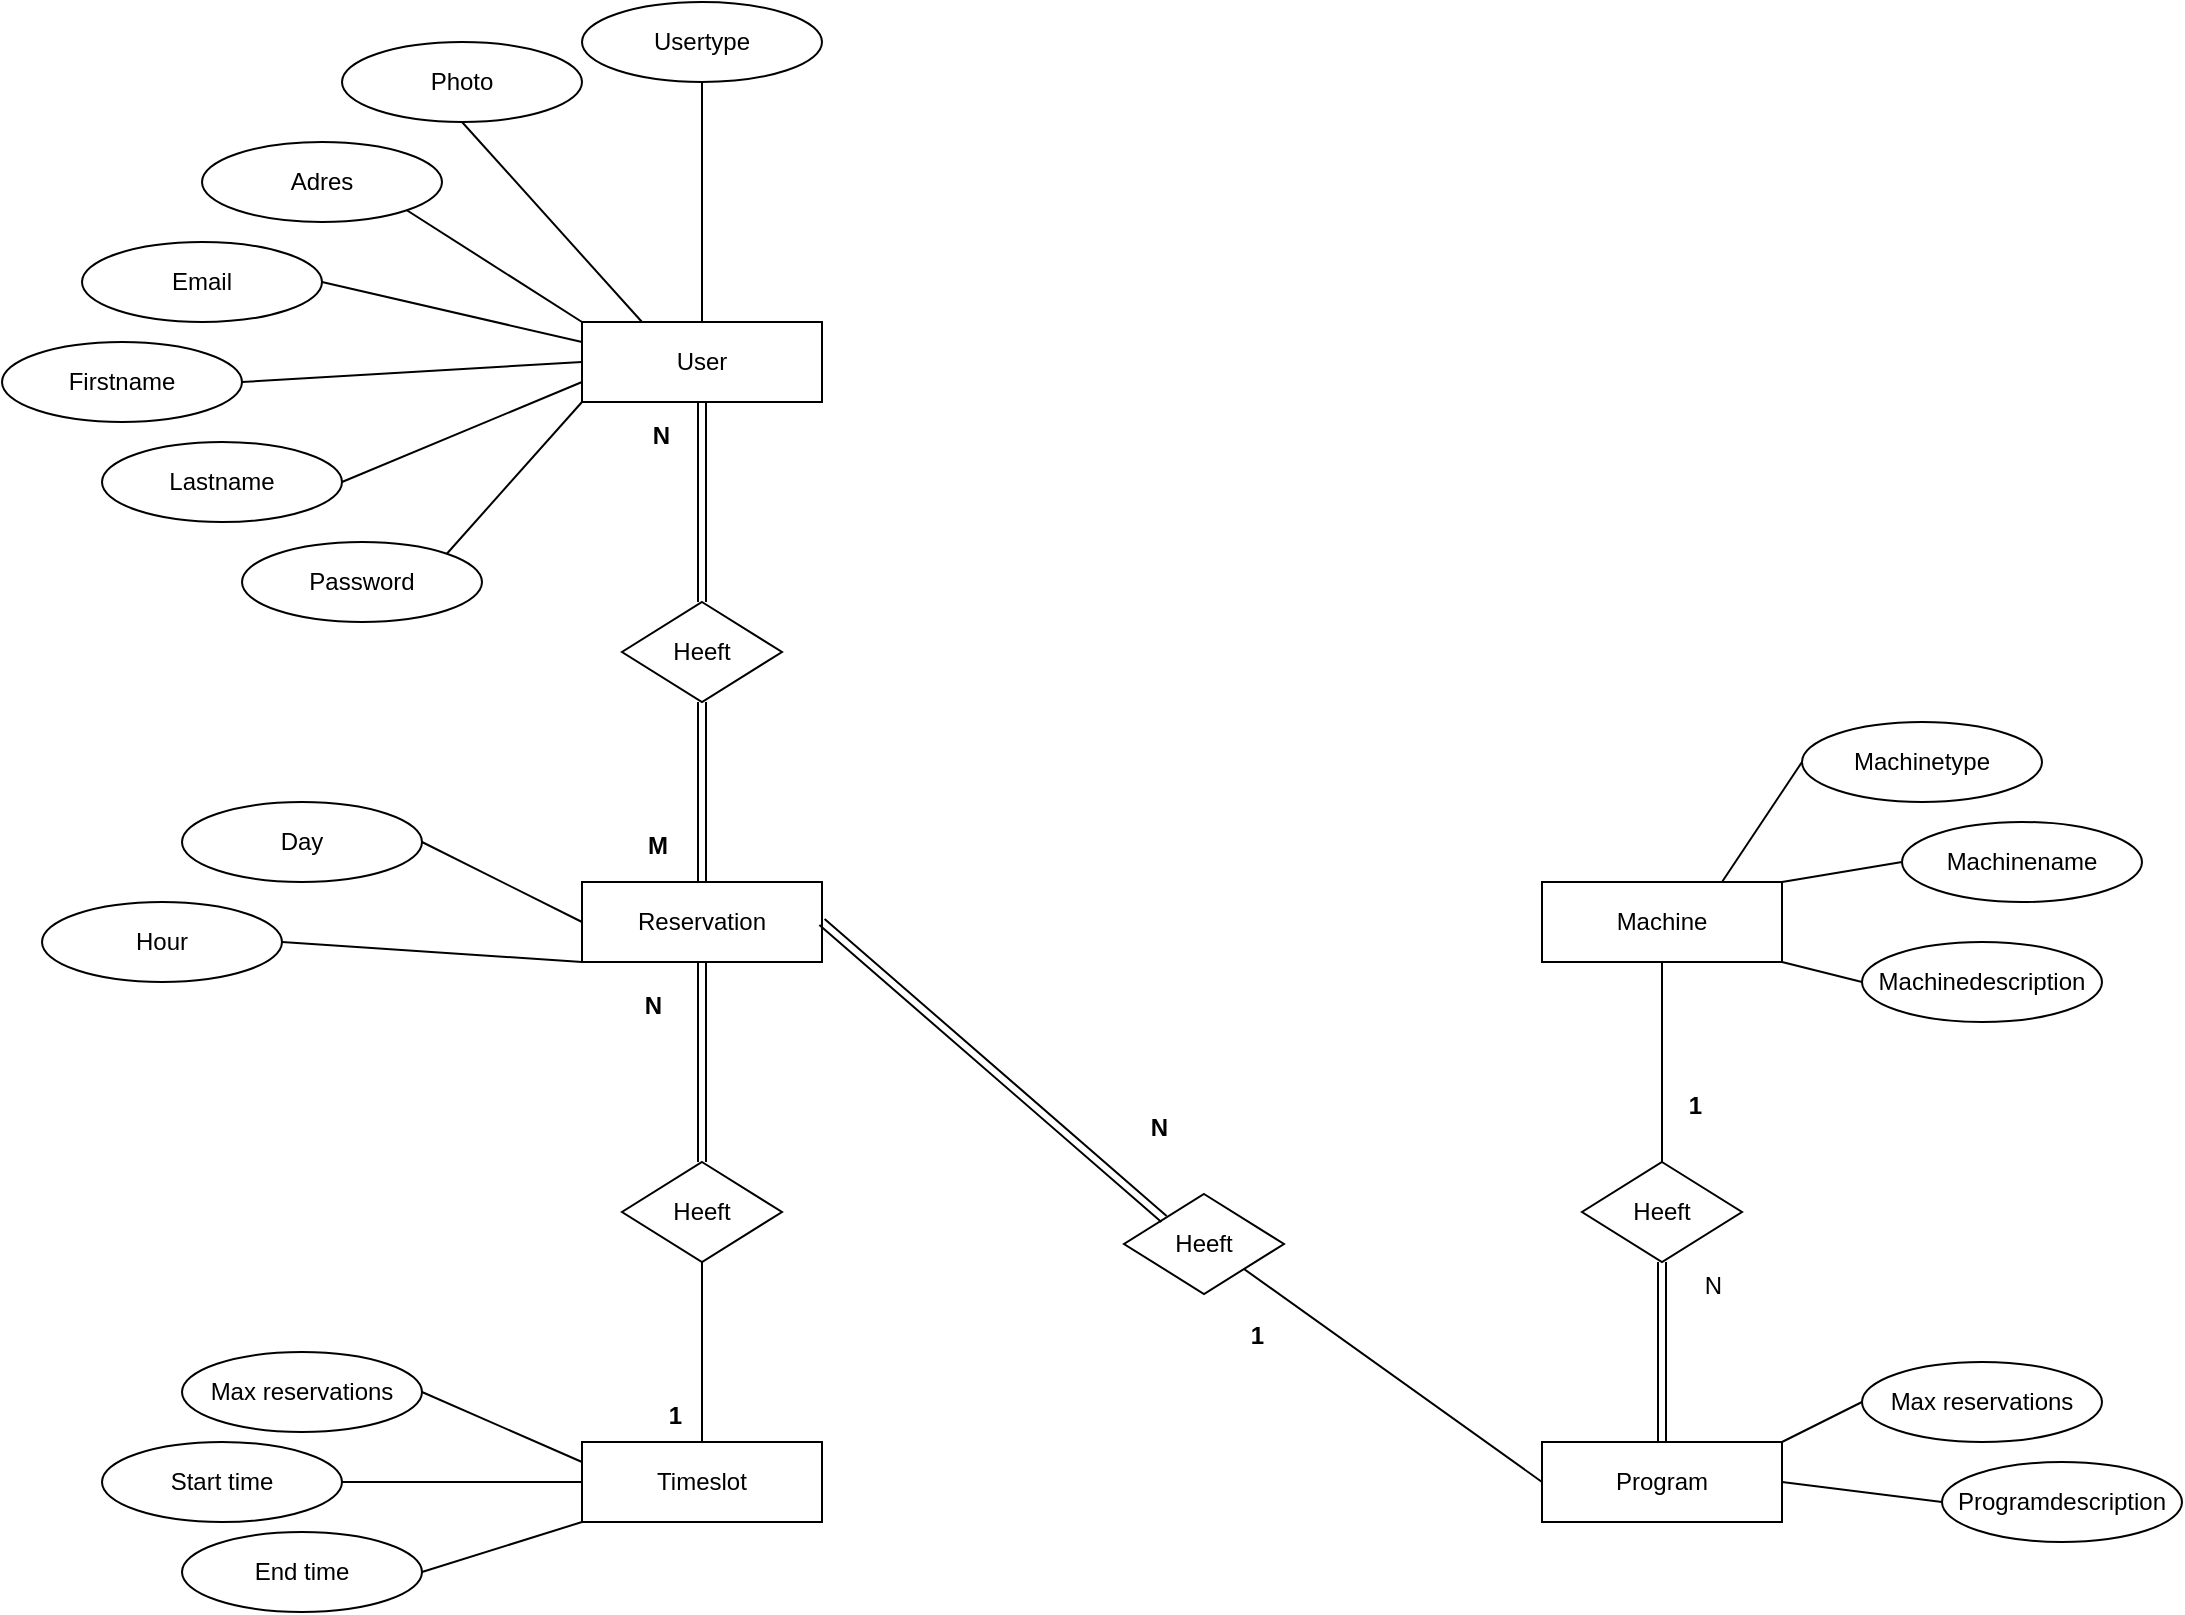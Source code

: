 <mxfile version="18.1.2" type="device"><diagram id="uhR68Uu0ZhXCivLVDMli" name="Page-1"><mxGraphModel dx="2889" dy="1158" grid="0" gridSize="10" guides="1" tooltips="1" connect="1" arrows="1" fold="1" page="1" pageScale="1" pageWidth="827" pageHeight="1169" math="0" shadow="0"><root><mxCell id="0"/><mxCell id="1" parent="0"/><mxCell id="2Ths3Q9fEgLO4eeY_A-U-1" value="User" style="rounded=0;whiteSpace=wrap;html=1;" parent="1" vertex="1"><mxGeometry x="80" y="160" width="120" height="40" as="geometry"/></mxCell><mxCell id="2Ths3Q9fEgLO4eeY_A-U-5" value="Timeslot" style="rounded=0;whiteSpace=wrap;html=1;" parent="1" vertex="1"><mxGeometry x="80" y="720" width="120" height="40" as="geometry"/></mxCell><mxCell id="2Ths3Q9fEgLO4eeY_A-U-6" value="Reservation" style="rounded=0;whiteSpace=wrap;html=1;" parent="1" vertex="1"><mxGeometry x="80" y="440" width="120" height="40" as="geometry"/></mxCell><mxCell id="2Ths3Q9fEgLO4eeY_A-U-7" value="Program" style="rounded=0;whiteSpace=wrap;html=1;" parent="1" vertex="1"><mxGeometry x="560" y="720" width="120" height="40" as="geometry"/></mxCell><mxCell id="2Ths3Q9fEgLO4eeY_A-U-9" value="Password" style="ellipse;whiteSpace=wrap;html=1;" parent="1" vertex="1"><mxGeometry x="-90" y="270" width="120" height="40" as="geometry"/></mxCell><mxCell id="2Ths3Q9fEgLO4eeY_A-U-10" value="Firstname" style="ellipse;whiteSpace=wrap;html=1;" parent="1" vertex="1"><mxGeometry x="-210" y="170" width="120" height="40" as="geometry"/></mxCell><mxCell id="2Ths3Q9fEgLO4eeY_A-U-11" value="Lastname" style="ellipse;whiteSpace=wrap;html=1;" parent="1" vertex="1"><mxGeometry x="-160" y="220" width="120" height="40" as="geometry"/></mxCell><mxCell id="2Ths3Q9fEgLO4eeY_A-U-12" value="Email" style="ellipse;whiteSpace=wrap;html=1;" parent="1" vertex="1"><mxGeometry x="-170" y="120" width="120" height="40" as="geometry"/></mxCell><mxCell id="2Ths3Q9fEgLO4eeY_A-U-19" value="" style="endArrow=none;html=1;rounded=0;entryX=1;entryY=0.5;entryDx=0;entryDy=0;exitX=0;exitY=0.25;exitDx=0;exitDy=0;" parent="1" source="2Ths3Q9fEgLO4eeY_A-U-1" target="2Ths3Q9fEgLO4eeY_A-U-12" edge="1"><mxGeometry width="50" height="50" relative="1" as="geometry"><mxPoint x="90" y="170" as="sourcePoint"/><mxPoint x="32.426" y="124.142" as="targetPoint"/></mxGeometry></mxCell><mxCell id="2Ths3Q9fEgLO4eeY_A-U-20" value="" style="endArrow=none;html=1;rounded=0;entryX=1;entryY=0.5;entryDx=0;entryDy=0;exitX=0;exitY=0.5;exitDx=0;exitDy=0;" parent="1" source="2Ths3Q9fEgLO4eeY_A-U-1" target="2Ths3Q9fEgLO4eeY_A-U-10" edge="1"><mxGeometry width="50" height="50" relative="1" as="geometry"><mxPoint x="90" y="180" as="sourcePoint"/><mxPoint x="-40" y="150" as="targetPoint"/></mxGeometry></mxCell><mxCell id="2Ths3Q9fEgLO4eeY_A-U-21" value="" style="endArrow=none;html=1;rounded=0;entryX=1;entryY=0.5;entryDx=0;entryDy=0;exitX=0;exitY=0.75;exitDx=0;exitDy=0;" parent="1" source="2Ths3Q9fEgLO4eeY_A-U-1" target="2Ths3Q9fEgLO4eeY_A-U-11" edge="1"><mxGeometry width="50" height="50" relative="1" as="geometry"><mxPoint x="90" y="190" as="sourcePoint"/><mxPoint x="-80" y="200" as="targetPoint"/></mxGeometry></mxCell><mxCell id="2Ths3Q9fEgLO4eeY_A-U-22" value="" style="endArrow=none;html=1;rounded=0;entryX=1;entryY=0;entryDx=0;entryDy=0;exitX=0;exitY=1;exitDx=0;exitDy=0;" parent="1" source="2Ths3Q9fEgLO4eeY_A-U-1" target="2Ths3Q9fEgLO4eeY_A-U-9" edge="1"><mxGeometry width="50" height="50" relative="1" as="geometry"><mxPoint x="90" y="200" as="sourcePoint"/><mxPoint x="-30" y="250" as="targetPoint"/></mxGeometry></mxCell><mxCell id="2Ths3Q9fEgLO4eeY_A-U-34" value="Heeft" style="rhombus;whiteSpace=wrap;html=1;" parent="1" vertex="1"><mxGeometry x="351" y="596" width="80" height="50" as="geometry"/></mxCell><mxCell id="2Ths3Q9fEgLO4eeY_A-U-44" value="Heeft" style="rhombus;whiteSpace=wrap;html=1;" parent="1" vertex="1"><mxGeometry x="100" y="300" width="80" height="50" as="geometry"/></mxCell><mxCell id="2Ths3Q9fEgLO4eeY_A-U-47" value="" style="shape=link;html=1;rounded=0;exitX=0.5;exitY=0;exitDx=0;exitDy=0;entryX=0.5;entryY=1;entryDx=0;entryDy=0;" parent="1" source="2Ths3Q9fEgLO4eeY_A-U-6" target="2Ths3Q9fEgLO4eeY_A-U-44" edge="1"><mxGeometry relative="1" as="geometry"><mxPoint x="210" y="190" as="sourcePoint"/><mxPoint x="310" y="190" as="targetPoint"/></mxGeometry></mxCell><mxCell id="2Ths3Q9fEgLO4eeY_A-U-48" value="N" style="resizable=0;html=1;align=right;verticalAlign=bottom;fontStyle=1" parent="2Ths3Q9fEgLO4eeY_A-U-47" connectable="0" vertex="1"><mxGeometry x="1" relative="1" as="geometry"><mxPoint x="-16" y="-125" as="offset"/></mxGeometry></mxCell><mxCell id="2Ths3Q9fEgLO4eeY_A-U-49" value="Heeft" style="rhombus;whiteSpace=wrap;html=1;" parent="1" vertex="1"><mxGeometry x="100" y="580" width="80" height="50" as="geometry"/></mxCell><mxCell id="2Ths3Q9fEgLO4eeY_A-U-52" value="" style="endArrow=none;html=1;rounded=0;entryX=0.5;entryY=0;entryDx=0;entryDy=0;exitX=0.5;exitY=1;exitDx=0;exitDy=0;" parent="1" source="2Ths3Q9fEgLO4eeY_A-U-49" target="2Ths3Q9fEgLO4eeY_A-U-5" edge="1"><mxGeometry relative="1" as="geometry"><mxPoint x="150" y="490" as="sourcePoint"/><mxPoint x="150" y="590" as="targetPoint"/></mxGeometry></mxCell><mxCell id="2Ths3Q9fEgLO4eeY_A-U-53" value="1" style="resizable=0;html=1;align=right;verticalAlign=bottom;fontStyle=1" parent="2Ths3Q9fEgLO4eeY_A-U-52" connectable="0" vertex="1"><mxGeometry x="1" relative="1" as="geometry"><mxPoint x="-10" y="-5" as="offset"/></mxGeometry></mxCell><mxCell id="2Ths3Q9fEgLO4eeY_A-U-54" value="" style="endArrow=none;html=1;rounded=0;entryX=1;entryY=1;entryDx=0;entryDy=0;exitX=0;exitY=0.5;exitDx=0;exitDy=0;" parent="1" source="2Ths3Q9fEgLO4eeY_A-U-7" target="2Ths3Q9fEgLO4eeY_A-U-34" edge="1"><mxGeometry relative="1" as="geometry"><mxPoint x="390" y="790" as="sourcePoint"/><mxPoint x="290" y="790" as="targetPoint"/></mxGeometry></mxCell><mxCell id="2Ths3Q9fEgLO4eeY_A-U-55" value="1" style="resizable=0;html=1;align=right;verticalAlign=bottom;fontStyle=1" parent="2Ths3Q9fEgLO4eeY_A-U-54" connectable="0" vertex="1"><mxGeometry x="1" relative="1" as="geometry"><mxPoint x="10" y="42" as="offset"/></mxGeometry></mxCell><mxCell id="2Ths3Q9fEgLO4eeY_A-U-56" value="" style="shape=link;html=1;rounded=0;entryX=1;entryY=0.5;entryDx=0;entryDy=0;exitX=0;exitY=0;exitDx=0;exitDy=0;" parent="1" source="2Ths3Q9fEgLO4eeY_A-U-34" target="2Ths3Q9fEgLO4eeY_A-U-6" edge="1"><mxGeometry relative="1" as="geometry"><mxPoint x="511" y="504" as="sourcePoint"/><mxPoint x="403" y="350" as="targetPoint"/></mxGeometry></mxCell><mxCell id="2Ths3Q9fEgLO4eeY_A-U-57" value="N" style="resizable=0;html=1;align=right;verticalAlign=bottom;fontStyle=1" parent="2Ths3Q9fEgLO4eeY_A-U-56" connectable="0" vertex="1"><mxGeometry x="1" relative="1" as="geometry"><mxPoint x="174" y="112" as="offset"/></mxGeometry></mxCell><mxCell id="2Ths3Q9fEgLO4eeY_A-U-59" value="Max reservations" style="ellipse;whiteSpace=wrap;html=1;" parent="1" vertex="1"><mxGeometry x="-120" y="675" width="120" height="40" as="geometry"/></mxCell><mxCell id="2Ths3Q9fEgLO4eeY_A-U-61" value="" style="shape=link;html=1;rounded=0;exitX=0.5;exitY=0;exitDx=0;exitDy=0;entryX=0.5;entryY=1;entryDx=0;entryDy=0;" parent="1" source="2Ths3Q9fEgLO4eeY_A-U-49" target="2Ths3Q9fEgLO4eeY_A-U-6" edge="1"><mxGeometry relative="1" as="geometry"><mxPoint x="150" y="450" as="sourcePoint"/><mxPoint x="150" y="360" as="targetPoint"/></mxGeometry></mxCell><mxCell id="2Ths3Q9fEgLO4eeY_A-U-62" value="N" style="resizable=0;html=1;align=right;verticalAlign=bottom;fontStyle=1" parent="2Ths3Q9fEgLO4eeY_A-U-61" connectable="0" vertex="1"><mxGeometry x="1" relative="1" as="geometry"><mxPoint x="-20" y="30" as="offset"/></mxGeometry></mxCell><mxCell id="2Ths3Q9fEgLO4eeY_A-U-65" value="" style="endArrow=none;html=1;rounded=0;entryX=1;entryY=0.5;entryDx=0;entryDy=0;exitX=0;exitY=0.25;exitDx=0;exitDy=0;" parent="1" source="2Ths3Q9fEgLO4eeY_A-U-5" target="2Ths3Q9fEgLO4eeY_A-U-59" edge="1"><mxGeometry width="50" height="50" relative="1" as="geometry"><mxPoint x="90" y="460" as="sourcePoint"/><mxPoint x="10" y="430" as="targetPoint"/></mxGeometry></mxCell><mxCell id="2Ths3Q9fEgLO4eeY_A-U-67" value="Day" style="ellipse;whiteSpace=wrap;html=1;" parent="1" vertex="1"><mxGeometry x="-120" y="400" width="120" height="40" as="geometry"/></mxCell><mxCell id="2Ths3Q9fEgLO4eeY_A-U-71" value="" style="endArrow=none;html=1;rounded=0;entryX=1;entryY=0.5;entryDx=0;entryDy=0;exitX=0;exitY=0.5;exitDx=0;exitDy=0;" parent="1" source="2Ths3Q9fEgLO4eeY_A-U-6" target="2Ths3Q9fEgLO4eeY_A-U-67" edge="1"><mxGeometry width="50" height="50" relative="1" as="geometry"><mxPoint x="90" y="460" as="sourcePoint"/><mxPoint x="10" y="430" as="targetPoint"/></mxGeometry></mxCell><mxCell id="2Ths3Q9fEgLO4eeY_A-U-72" value="Start time" style="ellipse;whiteSpace=wrap;html=1;" parent="1" vertex="1"><mxGeometry x="-160" y="720" width="120" height="40" as="geometry"/></mxCell><mxCell id="2Ths3Q9fEgLO4eeY_A-U-73" value="" style="endArrow=none;html=1;rounded=0;entryX=1;entryY=0.5;entryDx=0;entryDy=0;exitX=0;exitY=0.5;exitDx=0;exitDy=0;" parent="1" source="2Ths3Q9fEgLO4eeY_A-U-5" target="2Ths3Q9fEgLO4eeY_A-U-72" edge="1"><mxGeometry width="50" height="50" relative="1" as="geometry"><mxPoint x="70" y="800" as="sourcePoint"/><mxPoint x="10" y="705" as="targetPoint"/></mxGeometry></mxCell><mxCell id="YEGYBTWSLe9J1BFGe-3b-15" value="Adres" style="ellipse;whiteSpace=wrap;html=1;" parent="1" vertex="1"><mxGeometry x="-110" y="70" width="120" height="40" as="geometry"/></mxCell><mxCell id="YEGYBTWSLe9J1BFGe-3b-16" value="" style="endArrow=none;html=1;rounded=0;entryX=1;entryY=1;entryDx=0;entryDy=0;exitX=0;exitY=0;exitDx=0;exitDy=0;" parent="1" source="2Ths3Q9fEgLO4eeY_A-U-1" target="YEGYBTWSLe9J1BFGe-3b-15" edge="1"><mxGeometry width="50" height="50" relative="1" as="geometry"><mxPoint x="90" y="180" as="sourcePoint"/><mxPoint x="-40" y="150" as="targetPoint"/></mxGeometry></mxCell><mxCell id="YEGYBTWSLe9J1BFGe-3b-17" value="Photo" style="ellipse;whiteSpace=wrap;html=1;" parent="1" vertex="1"><mxGeometry x="-40" y="20" width="120" height="40" as="geometry"/></mxCell><mxCell id="YEGYBTWSLe9J1BFGe-3b-18" value="" style="endArrow=none;html=1;rounded=0;entryX=0.5;entryY=1;entryDx=0;entryDy=0;exitX=0.25;exitY=0;exitDx=0;exitDy=0;" parent="1" source="2Ths3Q9fEgLO4eeY_A-U-1" target="YEGYBTWSLe9J1BFGe-3b-17" edge="1"><mxGeometry width="50" height="50" relative="1" as="geometry"><mxPoint x="90" y="170" as="sourcePoint"/><mxPoint x="2.426" y="114.142" as="targetPoint"/></mxGeometry></mxCell><mxCell id="PDonbtpJuJUiIFW9ZxAD-1" value="Machine" style="rounded=0;whiteSpace=wrap;html=1;" parent="1" vertex="1"><mxGeometry x="560" y="440" width="120" height="40" as="geometry"/></mxCell><mxCell id="PDonbtpJuJUiIFW9ZxAD-3" value="Usertype" style="ellipse;whiteSpace=wrap;html=1;" parent="1" vertex="1"><mxGeometry x="80" width="120" height="40" as="geometry"/></mxCell><mxCell id="PDonbtpJuJUiIFW9ZxAD-5" value="" style="endArrow=none;html=1;rounded=0;entryX=0.5;entryY=1;entryDx=0;entryDy=0;exitX=0.5;exitY=0;exitDx=0;exitDy=0;" parent="1" source="2Ths3Q9fEgLO4eeY_A-U-1" target="PDonbtpJuJUiIFW9ZxAD-3" edge="1"><mxGeometry width="50" height="50" relative="1" as="geometry"><mxPoint x="120" y="170.0" as="sourcePoint"/><mxPoint x="30" y="70.0" as="targetPoint"/></mxGeometry></mxCell><mxCell id="PDonbtpJuJUiIFW9ZxAD-6" value="Heeft" style="rhombus;whiteSpace=wrap;html=1;" parent="1" vertex="1"><mxGeometry x="580" y="580" width="80" height="50" as="geometry"/></mxCell><mxCell id="PDonbtpJuJUiIFW9ZxAD-7" value="Hour" style="ellipse;whiteSpace=wrap;html=1;" parent="1" vertex="1"><mxGeometry x="-190" y="450" width="120" height="40" as="geometry"/></mxCell><mxCell id="PDonbtpJuJUiIFW9ZxAD-8" value="" style="endArrow=none;html=1;rounded=0;entryX=1;entryY=0.5;entryDx=0;entryDy=0;exitX=0;exitY=1;exitDx=0;exitDy=0;" parent="1" source="2Ths3Q9fEgLO4eeY_A-U-6" target="PDonbtpJuJUiIFW9ZxAD-7" edge="1"><mxGeometry width="50" height="50" relative="1" as="geometry"><mxPoint x="90" y="470" as="sourcePoint"/><mxPoint x="10" y="430" as="targetPoint"/></mxGeometry></mxCell><mxCell id="PDonbtpJuJUiIFW9ZxAD-9" value="End time" style="ellipse;whiteSpace=wrap;html=1;" parent="1" vertex="1"><mxGeometry x="-120" y="765" width="120" height="40" as="geometry"/></mxCell><mxCell id="PDonbtpJuJUiIFW9ZxAD-10" value="" style="endArrow=none;html=1;rounded=0;entryX=1;entryY=0.5;entryDx=0;entryDy=0;exitX=0;exitY=1;exitDx=0;exitDy=0;" parent="1" source="2Ths3Q9fEgLO4eeY_A-U-5" target="PDonbtpJuJUiIFW9ZxAD-9" edge="1"><mxGeometry width="50" height="50" relative="1" as="geometry"><mxPoint x="80" y="800" as="sourcePoint"/><mxPoint x="-30" y="750" as="targetPoint"/></mxGeometry></mxCell><mxCell id="PDonbtpJuJUiIFW9ZxAD-11" value="Max reservations" style="ellipse;whiteSpace=wrap;html=1;" parent="1" vertex="1"><mxGeometry x="720" y="680" width="120" height="40" as="geometry"/></mxCell><mxCell id="PDonbtpJuJUiIFW9ZxAD-14" value="" style="endArrow=none;html=1;rounded=0;entryX=0;entryY=0.5;entryDx=0;entryDy=0;exitX=1;exitY=0;exitDx=0;exitDy=0;" parent="1" source="2Ths3Q9fEgLO4eeY_A-U-7" target="PDonbtpJuJUiIFW9ZxAD-11" edge="1"><mxGeometry width="50" height="50" relative="1" as="geometry"><mxPoint x="90" y="740" as="sourcePoint"/><mxPoint x="10" y="705" as="targetPoint"/></mxGeometry></mxCell><mxCell id="PDonbtpJuJUiIFW9ZxAD-15" value="Machinetype" style="ellipse;whiteSpace=wrap;html=1;" parent="1" vertex="1"><mxGeometry x="690" y="360" width="120" height="40" as="geometry"/></mxCell><mxCell id="PDonbtpJuJUiIFW9ZxAD-16" value="Machinename" style="ellipse;whiteSpace=wrap;html=1;" parent="1" vertex="1"><mxGeometry x="740" y="410" width="120" height="40" as="geometry"/></mxCell><mxCell id="PDonbtpJuJUiIFW9ZxAD-17" value="Machinedescription" style="ellipse;whiteSpace=wrap;html=1;" parent="1" vertex="1"><mxGeometry x="720" y="470" width="120" height="40" as="geometry"/></mxCell><mxCell id="PDonbtpJuJUiIFW9ZxAD-18" value="" style="endArrow=none;html=1;rounded=0;entryX=0.75;entryY=0;entryDx=0;entryDy=0;exitX=0;exitY=0.5;exitDx=0;exitDy=0;" parent="1" source="PDonbtpJuJUiIFW9ZxAD-15" target="PDonbtpJuJUiIFW9ZxAD-1" edge="1"><mxGeometry width="50" height="50" relative="1" as="geometry"><mxPoint x="690" y="730" as="sourcePoint"/><mxPoint x="730" y="710" as="targetPoint"/></mxGeometry></mxCell><mxCell id="PDonbtpJuJUiIFW9ZxAD-19" value="" style="endArrow=none;html=1;rounded=0;exitX=0;exitY=0.5;exitDx=0;exitDy=0;entryX=1;entryY=0;entryDx=0;entryDy=0;" parent="1" source="PDonbtpJuJUiIFW9ZxAD-16" target="PDonbtpJuJUiIFW9ZxAD-1" edge="1"><mxGeometry width="50" height="50" relative="1" as="geometry"><mxPoint x="700" y="390" as="sourcePoint"/><mxPoint x="690" y="420" as="targetPoint"/></mxGeometry></mxCell><mxCell id="PDonbtpJuJUiIFW9ZxAD-20" value="" style="endArrow=none;html=1;rounded=0;exitX=0;exitY=0.5;exitDx=0;exitDy=0;entryX=1;entryY=1;entryDx=0;entryDy=0;" parent="1" source="PDonbtpJuJUiIFW9ZxAD-17" target="PDonbtpJuJUiIFW9ZxAD-1" edge="1"><mxGeometry width="50" height="50" relative="1" as="geometry"><mxPoint x="750" y="440" as="sourcePoint"/><mxPoint x="690" y="450" as="targetPoint"/></mxGeometry></mxCell><mxCell id="PDonbtpJuJUiIFW9ZxAD-21" value="" style="shape=link;html=1;rounded=0;entryX=0.5;entryY=0;entryDx=0;entryDy=0;exitX=0.5;exitY=1;exitDx=0;exitDy=0;" parent="1" source="PDonbtpJuJUiIFW9ZxAD-6" target="2Ths3Q9fEgLO4eeY_A-U-7" edge="1"><mxGeometry relative="1" as="geometry"><mxPoint x="412" y="435" as="sourcePoint"/><mxPoint x="524" y="565" as="targetPoint"/></mxGeometry></mxCell><mxCell id="PDonbtpJuJUiIFW9ZxAD-22" value="N" style="resizable=0;html=1;align=right;verticalAlign=bottom;" parent="PDonbtpJuJUiIFW9ZxAD-21" connectable="0" vertex="1"><mxGeometry x="1" relative="1" as="geometry"><mxPoint x="30" y="-70" as="offset"/></mxGeometry></mxCell><mxCell id="PDonbtpJuJUiIFW9ZxAD-23" value="" style="endArrow=none;html=1;rounded=0;entryX=0.5;entryY=1;entryDx=0;entryDy=0;exitX=0.5;exitY=0;exitDx=0;exitDy=0;" parent="1" source="PDonbtpJuJUiIFW9ZxAD-6" target="PDonbtpJuJUiIFW9ZxAD-1" edge="1"><mxGeometry relative="1" as="geometry"><mxPoint x="607" y="547" as="sourcePoint"/><mxPoint x="210" y="750" as="targetPoint"/></mxGeometry></mxCell><mxCell id="PDonbtpJuJUiIFW9ZxAD-24" value="1" style="resizable=0;html=1;align=right;verticalAlign=bottom;fontStyle=1" parent="PDonbtpJuJUiIFW9ZxAD-23" connectable="0" vertex="1"><mxGeometry x="1" relative="1" as="geometry"><mxPoint x="20" y="80" as="offset"/></mxGeometry></mxCell><mxCell id="PDonbtpJuJUiIFW9ZxAD-25" value="Programdescription" style="ellipse;whiteSpace=wrap;html=1;" parent="1" vertex="1"><mxGeometry x="760" y="730" width="120" height="40" as="geometry"/></mxCell><mxCell id="PDonbtpJuJUiIFW9ZxAD-26" value="" style="endArrow=none;html=1;rounded=0;entryX=0;entryY=0.5;entryDx=0;entryDy=0;exitX=1;exitY=0.5;exitDx=0;exitDy=0;" parent="1" source="2Ths3Q9fEgLO4eeY_A-U-7" target="PDonbtpJuJUiIFW9ZxAD-25" edge="1"><mxGeometry width="50" height="50" relative="1" as="geometry"><mxPoint x="690" y="730" as="sourcePoint"/><mxPoint x="730" y="710" as="targetPoint"/></mxGeometry></mxCell><mxCell id="cO3nPr53k8aM1LkbLxPX-1" value="" style="shape=link;html=1;rounded=0;exitX=0.5;exitY=0;exitDx=0;exitDy=0;entryX=0.5;entryY=1;entryDx=0;entryDy=0;" edge="1" parent="1" source="2Ths3Q9fEgLO4eeY_A-U-44" target="2Ths3Q9fEgLO4eeY_A-U-1"><mxGeometry relative="1" as="geometry"><mxPoint x="150" y="450" as="sourcePoint"/><mxPoint x="150" y="360" as="targetPoint"/></mxGeometry></mxCell><mxCell id="cO3nPr53k8aM1LkbLxPX-2" value="M" style="resizable=0;html=1;align=right;verticalAlign=bottom;fontStyle=1" connectable="0" vertex="1" parent="cO3nPr53k8aM1LkbLxPX-1"><mxGeometry x="1" relative="1" as="geometry"><mxPoint x="-17" y="230" as="offset"/></mxGeometry></mxCell></root></mxGraphModel></diagram></mxfile>